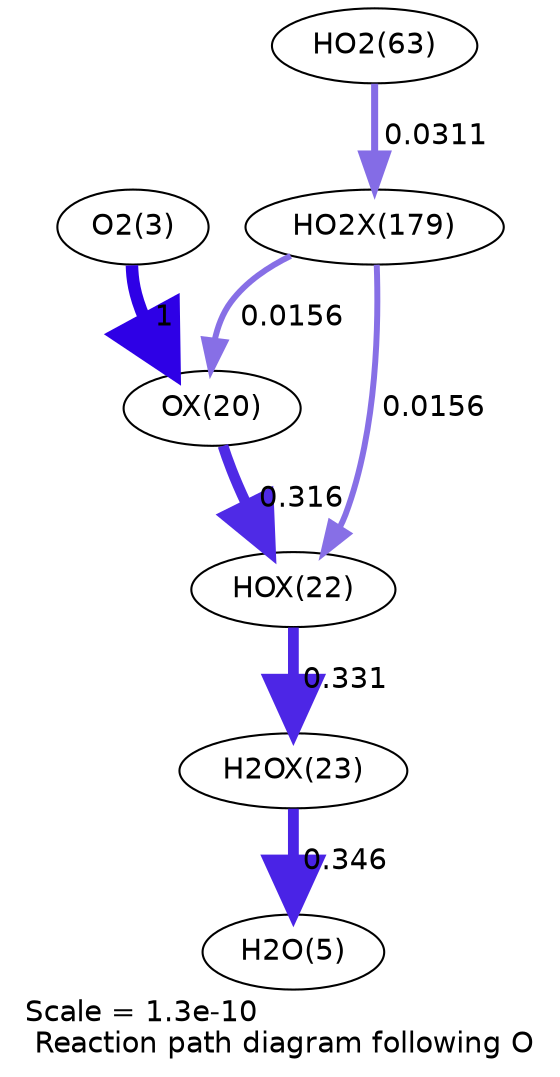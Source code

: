 digraph reaction_paths {
center=1;
s5 -> s58[fontname="Helvetica", penwidth=6, arrowsize=3, color="0.7, 1.5, 0.9"
, label=" 1"];
s58 -> s60[fontname="Helvetica", penwidth=5.13, arrowsize=2.56, color="0.7, 0.816, 0.9"
, label=" 0.316"];
s76 -> s58[fontname="Helvetica", penwidth=2.86, arrowsize=1.43, color="0.7, 0.516, 0.9"
, label=" 0.0156"];
s60 -> s61[fontname="Helvetica", penwidth=5.17, arrowsize=2.58, color="0.7, 0.831, 0.9"
, label=" 0.331"];
s76 -> s60[fontname="Helvetica", penwidth=2.86, arrowsize=1.43, color="0.7, 0.516, 0.9"
, label=" 0.0156"];
s61 -> s7[fontname="Helvetica", penwidth=5.2, arrowsize=2.6, color="0.7, 0.846, 0.9"
, label=" 0.346"];
s29 -> s76[fontname="Helvetica", penwidth=3.38, arrowsize=1.69, color="0.7, 0.531, 0.9"
, label=" 0.0311"];
s5 [ fontname="Helvetica", label="O2(3)"];
s7 [ fontname="Helvetica", label="H2O(5)"];
s29 [ fontname="Helvetica", label="HO2(63)"];
s58 [ fontname="Helvetica", label="OX(20)"];
s60 [ fontname="Helvetica", label="HOX(22)"];
s61 [ fontname="Helvetica", label="H2OX(23)"];
s76 [ fontname="Helvetica", label="HO2X(179)"];
 label = "Scale = 1.3e-10\l Reaction path diagram following O";
 fontname = "Helvetica";
}
